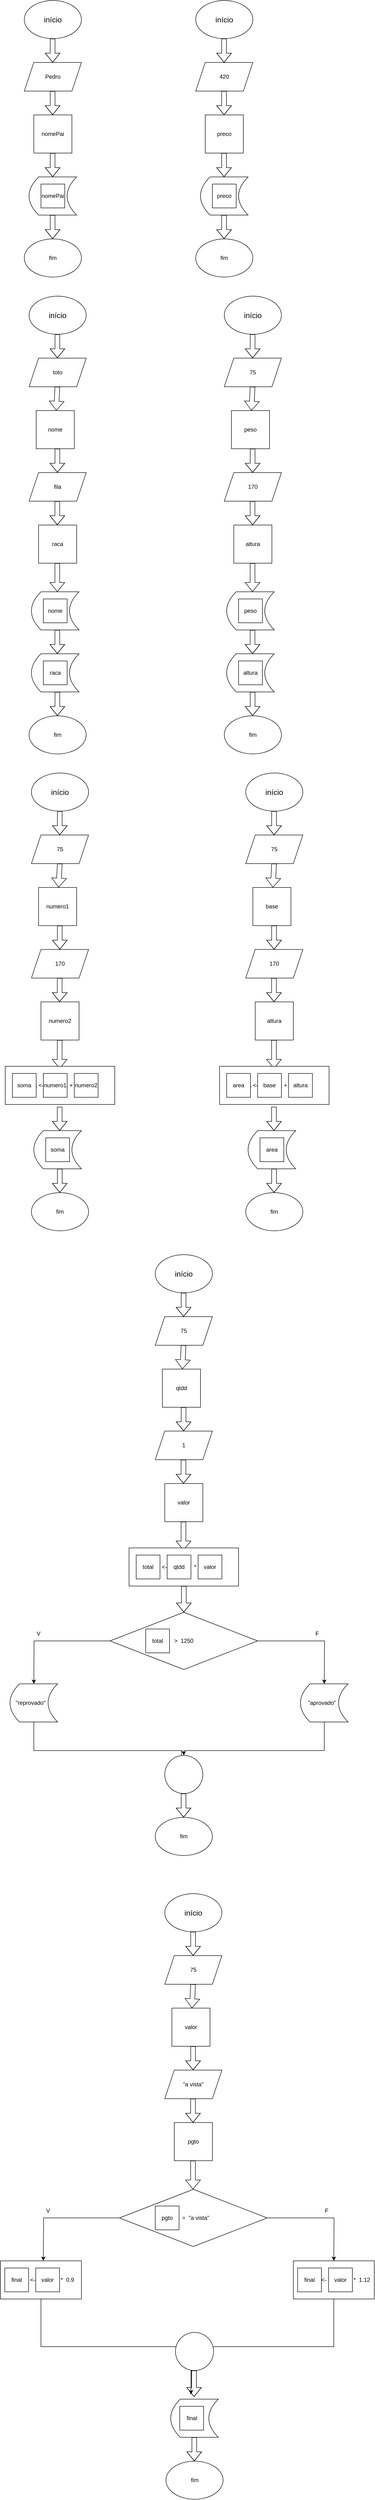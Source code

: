 <mxfile version="24.7.17">
  <diagram name="Page-1" id="OWs0vWbREfOvVOroRO99">
    <mxGraphModel dx="2868" dy="1456" grid="1" gridSize="10" guides="1" tooltips="1" connect="1" arrows="1" fold="1" page="1" pageScale="1" pageWidth="850" pageHeight="1100" math="0" shadow="0">
      <root>
        <mxCell id="0" />
        <mxCell id="1" parent="0" />
        <mxCell id="j0sWOrv8RblTwBq7Di3Q-79" style="edgeStyle=orthogonalEdgeStyle;rounded=0;orthogonalLoop=1;jettySize=auto;html=1;exitX=0.5;exitY=1;exitDx=0;exitDy=0;" edge="1" parent="1" source="j0sWOrv8RblTwBq7Di3Q-67">
          <mxGeometry relative="1" as="geometry">
            <mxPoint x="440" y="5030" as="targetPoint" />
          </mxGeometry>
        </mxCell>
        <mxCell id="HygxTOMGA-l27CwLSRFN-1" value="&lt;font size=&quot;3&quot;&gt;início&lt;/font&gt;" style="ellipse;whiteSpace=wrap;html=1;" parent="1" vertex="1">
          <mxGeometry x="90" y="10" width="120" height="80" as="geometry" />
        </mxCell>
        <mxCell id="HygxTOMGA-l27CwLSRFN-2" value="" style="shape=flexArrow;endArrow=classic;html=1;rounded=0;" parent="1" edge="1">
          <mxGeometry width="50" height="50" relative="1" as="geometry">
            <mxPoint x="149.5" y="90" as="sourcePoint" />
            <mxPoint x="149.5" y="140" as="targetPoint" />
            <Array as="points">
              <mxPoint x="149.5" y="100" />
            </Array>
          </mxGeometry>
        </mxCell>
        <mxCell id="HygxTOMGA-l27CwLSRFN-3" value="Pedro" style="shape=parallelogram;perimeter=parallelogramPerimeter;whiteSpace=wrap;html=1;fixedSize=1;" parent="1" vertex="1">
          <mxGeometry x="90" y="140" width="120" height="60" as="geometry" />
        </mxCell>
        <mxCell id="HygxTOMGA-l27CwLSRFN-4" value="" style="shape=flexArrow;endArrow=classic;html=1;rounded=0;" parent="1" edge="1">
          <mxGeometry width="50" height="50" relative="1" as="geometry">
            <mxPoint x="149.5" y="200" as="sourcePoint" />
            <mxPoint x="149.5" y="250" as="targetPoint" />
            <Array as="points">
              <mxPoint x="149.5" y="210" />
            </Array>
          </mxGeometry>
        </mxCell>
        <mxCell id="HygxTOMGA-l27CwLSRFN-5" value="nomePai" style="whiteSpace=wrap;html=1;aspect=fixed;" parent="1" vertex="1">
          <mxGeometry x="110" y="250" width="80" height="80" as="geometry" />
        </mxCell>
        <mxCell id="HygxTOMGA-l27CwLSRFN-10" value="" style="shape=flexArrow;endArrow=classic;html=1;rounded=0;" parent="1" edge="1">
          <mxGeometry width="50" height="50" relative="1" as="geometry">
            <mxPoint x="149.5" y="330" as="sourcePoint" />
            <mxPoint x="149.5" y="380" as="targetPoint" />
            <Array as="points">
              <mxPoint x="149.5" y="340" />
            </Array>
          </mxGeometry>
        </mxCell>
        <mxCell id="HygxTOMGA-l27CwLSRFN-11" value="" style="shape=dataStorage;whiteSpace=wrap;html=1;fixedSize=1;" parent="1" vertex="1">
          <mxGeometry x="100" y="380" width="100" height="80" as="geometry" />
        </mxCell>
        <mxCell id="HygxTOMGA-l27CwLSRFN-12" value="" style="shape=flexArrow;endArrow=classic;html=1;rounded=0;" parent="1" edge="1">
          <mxGeometry width="50" height="50" relative="1" as="geometry">
            <mxPoint x="149.5" y="460" as="sourcePoint" />
            <mxPoint x="149.5" y="510" as="targetPoint" />
            <Array as="points">
              <mxPoint x="149.5" y="470" />
            </Array>
          </mxGeometry>
        </mxCell>
        <mxCell id="HygxTOMGA-l27CwLSRFN-14" value="fim" style="ellipse;whiteSpace=wrap;html=1;" parent="1" vertex="1">
          <mxGeometry x="90" y="510" width="120" height="80" as="geometry" />
        </mxCell>
        <mxCell id="HygxTOMGA-l27CwLSRFN-15" value="nomePai" style="whiteSpace=wrap;html=1;aspect=fixed;" parent="1" vertex="1">
          <mxGeometry x="125" y="395" width="50" height="50" as="geometry" />
        </mxCell>
        <mxCell id="HygxTOMGA-l27CwLSRFN-16" value="&lt;font size=&quot;3&quot;&gt;início&lt;/font&gt;" style="ellipse;whiteSpace=wrap;html=1;" parent="1" vertex="1">
          <mxGeometry x="450" y="10" width="120" height="80" as="geometry" />
        </mxCell>
        <mxCell id="HygxTOMGA-l27CwLSRFN-17" value="" style="shape=flexArrow;endArrow=classic;html=1;rounded=0;" parent="1" edge="1">
          <mxGeometry width="50" height="50" relative="1" as="geometry">
            <mxPoint x="509.5" y="90" as="sourcePoint" />
            <mxPoint x="509.5" y="140" as="targetPoint" />
            <Array as="points">
              <mxPoint x="509.5" y="100" />
            </Array>
          </mxGeometry>
        </mxCell>
        <mxCell id="HygxTOMGA-l27CwLSRFN-18" value="420" style="shape=parallelogram;perimeter=parallelogramPerimeter;whiteSpace=wrap;html=1;fixedSize=1;" parent="1" vertex="1">
          <mxGeometry x="450" y="140" width="120" height="60" as="geometry" />
        </mxCell>
        <mxCell id="HygxTOMGA-l27CwLSRFN-19" value="" style="shape=flexArrow;endArrow=classic;html=1;rounded=0;" parent="1" edge="1">
          <mxGeometry width="50" height="50" relative="1" as="geometry">
            <mxPoint x="509.5" y="200" as="sourcePoint" />
            <mxPoint x="509.5" y="250" as="targetPoint" />
            <Array as="points">
              <mxPoint x="509.5" y="210" />
            </Array>
          </mxGeometry>
        </mxCell>
        <mxCell id="HygxTOMGA-l27CwLSRFN-20" value="preco" style="whiteSpace=wrap;html=1;aspect=fixed;" parent="1" vertex="1">
          <mxGeometry x="470" y="250" width="80" height="80" as="geometry" />
        </mxCell>
        <mxCell id="HygxTOMGA-l27CwLSRFN-21" value="" style="shape=flexArrow;endArrow=classic;html=1;rounded=0;" parent="1" edge="1">
          <mxGeometry width="50" height="50" relative="1" as="geometry">
            <mxPoint x="509.5" y="330" as="sourcePoint" />
            <mxPoint x="509.5" y="380" as="targetPoint" />
            <Array as="points">
              <mxPoint x="509.5" y="340" />
            </Array>
          </mxGeometry>
        </mxCell>
        <mxCell id="HygxTOMGA-l27CwLSRFN-22" value="" style="shape=dataStorage;whiteSpace=wrap;html=1;fixedSize=1;" parent="1" vertex="1">
          <mxGeometry x="460" y="380" width="100" height="80" as="geometry" />
        </mxCell>
        <mxCell id="HygxTOMGA-l27CwLSRFN-23" value="" style="shape=flexArrow;endArrow=classic;html=1;rounded=0;" parent="1" edge="1">
          <mxGeometry width="50" height="50" relative="1" as="geometry">
            <mxPoint x="509.5" y="460" as="sourcePoint" />
            <mxPoint x="509.5" y="510" as="targetPoint" />
            <Array as="points">
              <mxPoint x="509.5" y="470" />
            </Array>
          </mxGeometry>
        </mxCell>
        <mxCell id="HygxTOMGA-l27CwLSRFN-24" value="fim" style="ellipse;whiteSpace=wrap;html=1;" parent="1" vertex="1">
          <mxGeometry x="450" y="510" width="120" height="80" as="geometry" />
        </mxCell>
        <mxCell id="HygxTOMGA-l27CwLSRFN-25" value="preco" style="whiteSpace=wrap;html=1;aspect=fixed;" parent="1" vertex="1">
          <mxGeometry x="485" y="395" width="50" height="50" as="geometry" />
        </mxCell>
        <mxCell id="HygxTOMGA-l27CwLSRFN-26" value="&lt;font size=&quot;3&quot;&gt;início&lt;/font&gt;" style="ellipse;whiteSpace=wrap;html=1;" parent="1" vertex="1">
          <mxGeometry x="100" y="630" width="120" height="80" as="geometry" />
        </mxCell>
        <mxCell id="HygxTOMGA-l27CwLSRFN-27" value="" style="shape=flexArrow;endArrow=classic;html=1;rounded=0;" parent="1" edge="1">
          <mxGeometry width="50" height="50" relative="1" as="geometry">
            <mxPoint x="159.5" y="710" as="sourcePoint" />
            <mxPoint x="159.5" y="760" as="targetPoint" />
            <Array as="points">
              <mxPoint x="159.5" y="720" />
            </Array>
          </mxGeometry>
        </mxCell>
        <mxCell id="HygxTOMGA-l27CwLSRFN-28" value="toto" style="shape=parallelogram;perimeter=parallelogramPerimeter;whiteSpace=wrap;html=1;fixedSize=1;" parent="1" vertex="1">
          <mxGeometry x="100" y="760" width="120" height="60" as="geometry" />
        </mxCell>
        <mxCell id="HygxTOMGA-l27CwLSRFN-30" value="raca" style="whiteSpace=wrap;html=1;aspect=fixed;" parent="1" vertex="1">
          <mxGeometry x="120" y="1110" width="80" height="80" as="geometry" />
        </mxCell>
        <mxCell id="HygxTOMGA-l27CwLSRFN-31" value="" style="shape=flexArrow;endArrow=classic;html=1;rounded=0;" parent="1" edge="1">
          <mxGeometry width="50" height="50" relative="1" as="geometry">
            <mxPoint x="159.5" y="950" as="sourcePoint" />
            <mxPoint x="159.5" y="1000" as="targetPoint" />
            <Array as="points">
              <mxPoint x="159.5" y="960" />
            </Array>
          </mxGeometry>
        </mxCell>
        <mxCell id="HygxTOMGA-l27CwLSRFN-32" value="" style="shape=dataStorage;whiteSpace=wrap;html=1;fixedSize=1;" parent="1" vertex="1">
          <mxGeometry x="105" y="1380" width="100" height="80" as="geometry" />
        </mxCell>
        <mxCell id="HygxTOMGA-l27CwLSRFN-33" value="" style="shape=flexArrow;endArrow=classic;html=1;rounded=0;" parent="1" edge="1">
          <mxGeometry width="50" height="50" relative="1" as="geometry">
            <mxPoint x="159.5" y="1460" as="sourcePoint" />
            <mxPoint x="159.5" y="1510" as="targetPoint" />
            <Array as="points">
              <mxPoint x="159.5" y="1470" />
            </Array>
          </mxGeometry>
        </mxCell>
        <mxCell id="HygxTOMGA-l27CwLSRFN-34" value="fim" style="ellipse;whiteSpace=wrap;html=1;" parent="1" vertex="1">
          <mxGeometry x="100" y="1510" width="120" height="80" as="geometry" />
        </mxCell>
        <mxCell id="HygxTOMGA-l27CwLSRFN-35" value="raca" style="whiteSpace=wrap;html=1;aspect=fixed;" parent="1" vertex="1">
          <mxGeometry x="130" y="1395" width="50" height="50" as="geometry" />
        </mxCell>
        <mxCell id="HygxTOMGA-l27CwLSRFN-36" value="fila" style="shape=parallelogram;perimeter=parallelogramPerimeter;whiteSpace=wrap;html=1;fixedSize=1;" parent="1" vertex="1">
          <mxGeometry x="100" y="1000" width="120" height="60" as="geometry" />
        </mxCell>
        <mxCell id="HygxTOMGA-l27CwLSRFN-37" value="" style="shape=flexArrow;endArrow=classic;html=1;rounded=0;" parent="1" edge="1">
          <mxGeometry width="50" height="50" relative="1" as="geometry">
            <mxPoint x="159.33" y="1060" as="sourcePoint" />
            <mxPoint x="159.33" y="1110" as="targetPoint" />
            <Array as="points">
              <mxPoint x="159.33" y="1070" />
            </Array>
          </mxGeometry>
        </mxCell>
        <mxCell id="HygxTOMGA-l27CwLSRFN-39" value="" style="shape=flexArrow;endArrow=classic;html=1;rounded=0;" parent="1" edge="1">
          <mxGeometry width="50" height="50" relative="1" as="geometry">
            <mxPoint x="159.33" y="1330" as="sourcePoint" />
            <mxPoint x="159.33" y="1380" as="targetPoint" />
            <Array as="points">
              <mxPoint x="159.33" y="1340" />
            </Array>
          </mxGeometry>
        </mxCell>
        <mxCell id="HygxTOMGA-l27CwLSRFN-40" value="" style="shape=dataStorage;whiteSpace=wrap;html=1;fixedSize=1;" parent="1" vertex="1">
          <mxGeometry x="105" y="1250" width="100" height="80" as="geometry" />
        </mxCell>
        <mxCell id="HygxTOMGA-l27CwLSRFN-41" value="nome" style="whiteSpace=wrap;html=1;aspect=fixed;" parent="1" vertex="1">
          <mxGeometry x="130" y="1265" width="50" height="50" as="geometry" />
        </mxCell>
        <mxCell id="HygxTOMGA-l27CwLSRFN-42" value="" style="shape=flexArrow;endArrow=classic;html=1;rounded=0;" parent="1" target="HygxTOMGA-l27CwLSRFN-38" edge="1">
          <mxGeometry width="50" height="50" relative="1" as="geometry">
            <mxPoint x="159.5" y="820" as="sourcePoint" />
            <mxPoint x="159.5" y="870" as="targetPoint" />
            <Array as="points" />
          </mxGeometry>
        </mxCell>
        <mxCell id="HygxTOMGA-l27CwLSRFN-38" value="nome" style="whiteSpace=wrap;html=1;aspect=fixed;" parent="1" vertex="1">
          <mxGeometry x="115" y="870" width="80" height="80" as="geometry" />
        </mxCell>
        <mxCell id="HygxTOMGA-l27CwLSRFN-44" value="" style="shape=flexArrow;endArrow=classic;html=1;rounded=0;" parent="1" edge="1">
          <mxGeometry width="50" height="50" relative="1" as="geometry">
            <mxPoint x="159.33" y="1190" as="sourcePoint" />
            <mxPoint x="159.33" y="1250" as="targetPoint" />
          </mxGeometry>
        </mxCell>
        <mxCell id="HygxTOMGA-l27CwLSRFN-45" value="&lt;font size=&quot;3&quot;&gt;início&lt;/font&gt;" style="ellipse;whiteSpace=wrap;html=1;" parent="1" vertex="1">
          <mxGeometry x="510" y="630" width="120" height="80" as="geometry" />
        </mxCell>
        <mxCell id="HygxTOMGA-l27CwLSRFN-46" value="" style="shape=flexArrow;endArrow=classic;html=1;rounded=0;" parent="1" edge="1">
          <mxGeometry width="50" height="50" relative="1" as="geometry">
            <mxPoint x="569.5" y="710" as="sourcePoint" />
            <mxPoint x="569.5" y="760" as="targetPoint" />
            <Array as="points">
              <mxPoint x="569.5" y="720" />
            </Array>
          </mxGeometry>
        </mxCell>
        <mxCell id="HygxTOMGA-l27CwLSRFN-47" value="75" style="shape=parallelogram;perimeter=parallelogramPerimeter;whiteSpace=wrap;html=1;fixedSize=1;" parent="1" vertex="1">
          <mxGeometry x="510" y="760" width="120" height="60" as="geometry" />
        </mxCell>
        <mxCell id="HygxTOMGA-l27CwLSRFN-48" value="altura" style="whiteSpace=wrap;html=1;aspect=fixed;" parent="1" vertex="1">
          <mxGeometry x="530" y="1110" width="80" height="80" as="geometry" />
        </mxCell>
        <mxCell id="HygxTOMGA-l27CwLSRFN-49" value="" style="shape=flexArrow;endArrow=classic;html=1;rounded=0;" parent="1" edge="1">
          <mxGeometry width="50" height="50" relative="1" as="geometry">
            <mxPoint x="569.5" y="950" as="sourcePoint" />
            <mxPoint x="569.5" y="1000" as="targetPoint" />
            <Array as="points">
              <mxPoint x="569.5" y="960" />
            </Array>
          </mxGeometry>
        </mxCell>
        <mxCell id="HygxTOMGA-l27CwLSRFN-50" value="" style="shape=dataStorage;whiteSpace=wrap;html=1;fixedSize=1;" parent="1" vertex="1">
          <mxGeometry x="515" y="1380" width="100" height="80" as="geometry" />
        </mxCell>
        <mxCell id="HygxTOMGA-l27CwLSRFN-51" value="" style="shape=flexArrow;endArrow=classic;html=1;rounded=0;" parent="1" edge="1">
          <mxGeometry width="50" height="50" relative="1" as="geometry">
            <mxPoint x="569.5" y="1460" as="sourcePoint" />
            <mxPoint x="569.5" y="1510" as="targetPoint" />
            <Array as="points">
              <mxPoint x="569.5" y="1470" />
            </Array>
          </mxGeometry>
        </mxCell>
        <mxCell id="HygxTOMGA-l27CwLSRFN-52" value="fim" style="ellipse;whiteSpace=wrap;html=1;" parent="1" vertex="1">
          <mxGeometry x="510" y="1510" width="120" height="80" as="geometry" />
        </mxCell>
        <mxCell id="HygxTOMGA-l27CwLSRFN-53" value="altura" style="whiteSpace=wrap;html=1;aspect=fixed;" parent="1" vertex="1">
          <mxGeometry x="540" y="1395" width="50" height="50" as="geometry" />
        </mxCell>
        <mxCell id="HygxTOMGA-l27CwLSRFN-54" value="170" style="shape=parallelogram;perimeter=parallelogramPerimeter;whiteSpace=wrap;html=1;fixedSize=1;" parent="1" vertex="1">
          <mxGeometry x="510" y="1000" width="120" height="60" as="geometry" />
        </mxCell>
        <mxCell id="HygxTOMGA-l27CwLSRFN-55" value="" style="shape=flexArrow;endArrow=classic;html=1;rounded=0;" parent="1" edge="1">
          <mxGeometry width="50" height="50" relative="1" as="geometry">
            <mxPoint x="569.33" y="1060" as="sourcePoint" />
            <mxPoint x="569.33" y="1110" as="targetPoint" />
            <Array as="points">
              <mxPoint x="569.33" y="1070" />
            </Array>
          </mxGeometry>
        </mxCell>
        <mxCell id="HygxTOMGA-l27CwLSRFN-56" value="" style="shape=flexArrow;endArrow=classic;html=1;rounded=0;" parent="1" edge="1">
          <mxGeometry width="50" height="50" relative="1" as="geometry">
            <mxPoint x="569.33" y="1330" as="sourcePoint" />
            <mxPoint x="569.33" y="1380" as="targetPoint" />
            <Array as="points">
              <mxPoint x="569.33" y="1340" />
            </Array>
          </mxGeometry>
        </mxCell>
        <mxCell id="HygxTOMGA-l27CwLSRFN-57" value="" style="shape=dataStorage;whiteSpace=wrap;html=1;fixedSize=1;" parent="1" vertex="1">
          <mxGeometry x="515" y="1250" width="100" height="80" as="geometry" />
        </mxCell>
        <mxCell id="HygxTOMGA-l27CwLSRFN-58" value="peso" style="whiteSpace=wrap;html=1;aspect=fixed;" parent="1" vertex="1">
          <mxGeometry x="540" y="1265" width="50" height="50" as="geometry" />
        </mxCell>
        <mxCell id="HygxTOMGA-l27CwLSRFN-59" value="" style="shape=flexArrow;endArrow=classic;html=1;rounded=0;" parent="1" target="HygxTOMGA-l27CwLSRFN-60" edge="1">
          <mxGeometry width="50" height="50" relative="1" as="geometry">
            <mxPoint x="569.5" y="820" as="sourcePoint" />
            <mxPoint x="569.5" y="870" as="targetPoint" />
            <Array as="points" />
          </mxGeometry>
        </mxCell>
        <mxCell id="HygxTOMGA-l27CwLSRFN-60" value="peso" style="whiteSpace=wrap;html=1;aspect=fixed;" parent="1" vertex="1">
          <mxGeometry x="525" y="870" width="80" height="80" as="geometry" />
        </mxCell>
        <mxCell id="HygxTOMGA-l27CwLSRFN-61" value="" style="shape=flexArrow;endArrow=classic;html=1;rounded=0;" parent="1" edge="1">
          <mxGeometry width="50" height="50" relative="1" as="geometry">
            <mxPoint x="569.33" y="1190" as="sourcePoint" />
            <mxPoint x="569.33" y="1250" as="targetPoint" />
          </mxGeometry>
        </mxCell>
        <mxCell id="HygxTOMGA-l27CwLSRFN-62" value="&lt;font size=&quot;3&quot;&gt;início&lt;/font&gt;" style="ellipse;whiteSpace=wrap;html=1;" parent="1" vertex="1">
          <mxGeometry x="105" y="1630" width="120" height="80" as="geometry" />
        </mxCell>
        <mxCell id="HygxTOMGA-l27CwLSRFN-63" value="" style="shape=flexArrow;endArrow=classic;html=1;rounded=0;" parent="1" edge="1">
          <mxGeometry width="50" height="50" relative="1" as="geometry">
            <mxPoint x="164.5" y="1710" as="sourcePoint" />
            <mxPoint x="164.5" y="1760" as="targetPoint" />
            <Array as="points">
              <mxPoint x="164.5" y="1720" />
            </Array>
          </mxGeometry>
        </mxCell>
        <mxCell id="HygxTOMGA-l27CwLSRFN-64" value="75" style="shape=parallelogram;perimeter=parallelogramPerimeter;whiteSpace=wrap;html=1;fixedSize=1;" parent="1" vertex="1">
          <mxGeometry x="105" y="1760" width="120" height="60" as="geometry" />
        </mxCell>
        <mxCell id="HygxTOMGA-l27CwLSRFN-65" value="numero2" style="whiteSpace=wrap;html=1;aspect=fixed;" parent="1" vertex="1">
          <mxGeometry x="125" y="2110" width="80" height="80" as="geometry" />
        </mxCell>
        <mxCell id="HygxTOMGA-l27CwLSRFN-66" value="" style="shape=flexArrow;endArrow=classic;html=1;rounded=0;" parent="1" edge="1">
          <mxGeometry width="50" height="50" relative="1" as="geometry">
            <mxPoint x="164.5" y="1950" as="sourcePoint" />
            <mxPoint x="164.5" y="2000" as="targetPoint" />
            <Array as="points">
              <mxPoint x="164.5" y="1960" />
            </Array>
          </mxGeometry>
        </mxCell>
        <mxCell id="HygxTOMGA-l27CwLSRFN-67" value="" style="shape=dataStorage;whiteSpace=wrap;html=1;fixedSize=1;" parent="1" vertex="1">
          <mxGeometry x="110" y="2380" width="100" height="80" as="geometry" />
        </mxCell>
        <mxCell id="HygxTOMGA-l27CwLSRFN-68" value="" style="shape=flexArrow;endArrow=classic;html=1;rounded=0;" parent="1" edge="1">
          <mxGeometry width="50" height="50" relative="1" as="geometry">
            <mxPoint x="164.5" y="2460" as="sourcePoint" />
            <mxPoint x="164.5" y="2510" as="targetPoint" />
            <Array as="points">
              <mxPoint x="164.5" y="2470" />
            </Array>
          </mxGeometry>
        </mxCell>
        <mxCell id="HygxTOMGA-l27CwLSRFN-69" value="fim" style="ellipse;whiteSpace=wrap;html=1;" parent="1" vertex="1">
          <mxGeometry x="105" y="2510" width="120" height="80" as="geometry" />
        </mxCell>
        <mxCell id="HygxTOMGA-l27CwLSRFN-70" value="soma" style="whiteSpace=wrap;html=1;aspect=fixed;" parent="1" vertex="1">
          <mxGeometry x="135" y="2395" width="50" height="50" as="geometry" />
        </mxCell>
        <mxCell id="HygxTOMGA-l27CwLSRFN-71" value="170" style="shape=parallelogram;perimeter=parallelogramPerimeter;whiteSpace=wrap;html=1;fixedSize=1;" parent="1" vertex="1">
          <mxGeometry x="105" y="2000" width="120" height="60" as="geometry" />
        </mxCell>
        <mxCell id="HygxTOMGA-l27CwLSRFN-72" value="" style="shape=flexArrow;endArrow=classic;html=1;rounded=0;" parent="1" edge="1">
          <mxGeometry width="50" height="50" relative="1" as="geometry">
            <mxPoint x="164.33" y="2060" as="sourcePoint" />
            <mxPoint x="164.33" y="2110" as="targetPoint" />
            <Array as="points">
              <mxPoint x="164.33" y="2070" />
            </Array>
          </mxGeometry>
        </mxCell>
        <mxCell id="HygxTOMGA-l27CwLSRFN-73" value="" style="shape=flexArrow;endArrow=classic;html=1;rounded=0;" parent="1" edge="1">
          <mxGeometry width="50" height="50" relative="1" as="geometry">
            <mxPoint x="164.33" y="2330" as="sourcePoint" />
            <mxPoint x="164.33" y="2380" as="targetPoint" />
            <Array as="points">
              <mxPoint x="164.33" y="2340" />
            </Array>
          </mxGeometry>
        </mxCell>
        <mxCell id="HygxTOMGA-l27CwLSRFN-76" value="" style="shape=flexArrow;endArrow=classic;html=1;rounded=0;" parent="1" target="HygxTOMGA-l27CwLSRFN-77" edge="1">
          <mxGeometry width="50" height="50" relative="1" as="geometry">
            <mxPoint x="164.5" y="1820" as="sourcePoint" />
            <mxPoint x="164.5" y="1870" as="targetPoint" />
            <Array as="points" />
          </mxGeometry>
        </mxCell>
        <mxCell id="HygxTOMGA-l27CwLSRFN-77" value="numero1" style="whiteSpace=wrap;html=1;aspect=fixed;" parent="1" vertex="1">
          <mxGeometry x="120" y="1870" width="80" height="80" as="geometry" />
        </mxCell>
        <mxCell id="HygxTOMGA-l27CwLSRFN-78" value="" style="shape=flexArrow;endArrow=classic;html=1;rounded=0;" parent="1" edge="1">
          <mxGeometry width="50" height="50" relative="1" as="geometry">
            <mxPoint x="164.33" y="2190" as="sourcePoint" />
            <mxPoint x="164.33" y="2250" as="targetPoint" />
          </mxGeometry>
        </mxCell>
        <mxCell id="HygxTOMGA-l27CwLSRFN-79" value="soma &amp;lt;- numero1 + numero2" style="rounded=0;whiteSpace=wrap;html=1;" parent="1" vertex="1">
          <mxGeometry x="50" y="2245" width="230" height="80" as="geometry" />
        </mxCell>
        <mxCell id="HygxTOMGA-l27CwLSRFN-80" value="soma" style="whiteSpace=wrap;html=1;aspect=fixed;" parent="1" vertex="1">
          <mxGeometry x="65" y="2260" width="50" height="50" as="geometry" />
        </mxCell>
        <mxCell id="HygxTOMGA-l27CwLSRFN-81" value="numero1" style="whiteSpace=wrap;html=1;aspect=fixed;" parent="1" vertex="1">
          <mxGeometry x="130" y="2260" width="50" height="50" as="geometry" />
        </mxCell>
        <mxCell id="HygxTOMGA-l27CwLSRFN-82" value="numero2" style="whiteSpace=wrap;html=1;aspect=fixed;" parent="1" vertex="1">
          <mxGeometry x="195" y="2260" width="50" height="50" as="geometry" />
        </mxCell>
        <mxCell id="HygxTOMGA-l27CwLSRFN-83" value="&lt;font size=&quot;3&quot;&gt;início&lt;/font&gt;" style="ellipse;whiteSpace=wrap;html=1;" parent="1" vertex="1">
          <mxGeometry x="555" y="1630" width="120" height="80" as="geometry" />
        </mxCell>
        <mxCell id="HygxTOMGA-l27CwLSRFN-84" value="" style="shape=flexArrow;endArrow=classic;html=1;rounded=0;" parent="1" edge="1">
          <mxGeometry width="50" height="50" relative="1" as="geometry">
            <mxPoint x="614.5" y="1710" as="sourcePoint" />
            <mxPoint x="614.5" y="1760" as="targetPoint" />
            <Array as="points">
              <mxPoint x="614.5" y="1720" />
            </Array>
          </mxGeometry>
        </mxCell>
        <mxCell id="HygxTOMGA-l27CwLSRFN-85" value="75" style="shape=parallelogram;perimeter=parallelogramPerimeter;whiteSpace=wrap;html=1;fixedSize=1;" parent="1" vertex="1">
          <mxGeometry x="555" y="1760" width="120" height="60" as="geometry" />
        </mxCell>
        <mxCell id="HygxTOMGA-l27CwLSRFN-86" value="altura" style="whiteSpace=wrap;html=1;aspect=fixed;" parent="1" vertex="1">
          <mxGeometry x="575" y="2110" width="80" height="80" as="geometry" />
        </mxCell>
        <mxCell id="HygxTOMGA-l27CwLSRFN-87" value="" style="shape=flexArrow;endArrow=classic;html=1;rounded=0;" parent="1" edge="1">
          <mxGeometry width="50" height="50" relative="1" as="geometry">
            <mxPoint x="614.5" y="1950" as="sourcePoint" />
            <mxPoint x="614.5" y="2000" as="targetPoint" />
            <Array as="points">
              <mxPoint x="614.5" y="1960" />
            </Array>
          </mxGeometry>
        </mxCell>
        <mxCell id="HygxTOMGA-l27CwLSRFN-88" value="" style="shape=dataStorage;whiteSpace=wrap;html=1;fixedSize=1;" parent="1" vertex="1">
          <mxGeometry x="560" y="2380" width="100" height="80" as="geometry" />
        </mxCell>
        <mxCell id="HygxTOMGA-l27CwLSRFN-89" value="" style="shape=flexArrow;endArrow=classic;html=1;rounded=0;" parent="1" edge="1">
          <mxGeometry width="50" height="50" relative="1" as="geometry">
            <mxPoint x="614.5" y="2460" as="sourcePoint" />
            <mxPoint x="614.5" y="2510" as="targetPoint" />
            <Array as="points">
              <mxPoint x="614.5" y="2470" />
            </Array>
          </mxGeometry>
        </mxCell>
        <mxCell id="HygxTOMGA-l27CwLSRFN-90" value="fim" style="ellipse;whiteSpace=wrap;html=1;" parent="1" vertex="1">
          <mxGeometry x="555" y="2510" width="120" height="80" as="geometry" />
        </mxCell>
        <mxCell id="HygxTOMGA-l27CwLSRFN-91" value="area" style="whiteSpace=wrap;html=1;aspect=fixed;" parent="1" vertex="1">
          <mxGeometry x="585" y="2395" width="50" height="50" as="geometry" />
        </mxCell>
        <mxCell id="HygxTOMGA-l27CwLSRFN-92" value="170" style="shape=parallelogram;perimeter=parallelogramPerimeter;whiteSpace=wrap;html=1;fixedSize=1;" parent="1" vertex="1">
          <mxGeometry x="555" y="2000" width="120" height="60" as="geometry" />
        </mxCell>
        <mxCell id="HygxTOMGA-l27CwLSRFN-93" value="" style="shape=flexArrow;endArrow=classic;html=1;rounded=0;" parent="1" edge="1">
          <mxGeometry width="50" height="50" relative="1" as="geometry">
            <mxPoint x="614.33" y="2060" as="sourcePoint" />
            <mxPoint x="614.33" y="2110" as="targetPoint" />
            <Array as="points">
              <mxPoint x="614.33" y="2070" />
            </Array>
          </mxGeometry>
        </mxCell>
        <mxCell id="HygxTOMGA-l27CwLSRFN-94" value="" style="shape=flexArrow;endArrow=classic;html=1;rounded=0;" parent="1" edge="1">
          <mxGeometry width="50" height="50" relative="1" as="geometry">
            <mxPoint x="614.33" y="2330" as="sourcePoint" />
            <mxPoint x="614.33" y="2380" as="targetPoint" />
            <Array as="points">
              <mxPoint x="614.33" y="2340" />
            </Array>
          </mxGeometry>
        </mxCell>
        <mxCell id="HygxTOMGA-l27CwLSRFN-95" value="" style="shape=flexArrow;endArrow=classic;html=1;rounded=0;" parent="1" target="HygxTOMGA-l27CwLSRFN-96" edge="1">
          <mxGeometry width="50" height="50" relative="1" as="geometry">
            <mxPoint x="614.5" y="1820" as="sourcePoint" />
            <mxPoint x="614.5" y="1870" as="targetPoint" />
            <Array as="points" />
          </mxGeometry>
        </mxCell>
        <mxCell id="HygxTOMGA-l27CwLSRFN-96" value="base" style="whiteSpace=wrap;html=1;aspect=fixed;" parent="1" vertex="1">
          <mxGeometry x="570" y="1870" width="80" height="80" as="geometry" />
        </mxCell>
        <mxCell id="HygxTOMGA-l27CwLSRFN-97" value="" style="shape=flexArrow;endArrow=classic;html=1;rounded=0;" parent="1" edge="1">
          <mxGeometry width="50" height="50" relative="1" as="geometry">
            <mxPoint x="614.33" y="2190" as="sourcePoint" />
            <mxPoint x="614.33" y="2250" as="targetPoint" />
          </mxGeometry>
        </mxCell>
        <mxCell id="HygxTOMGA-l27CwLSRFN-98" value="soma &amp;lt;- numero1 + numero2" style="rounded=0;whiteSpace=wrap;html=1;" parent="1" vertex="1">
          <mxGeometry x="500" y="2245" width="230" height="80" as="geometry" />
        </mxCell>
        <mxCell id="HygxTOMGA-l27CwLSRFN-99" value="area" style="whiteSpace=wrap;html=1;aspect=fixed;" parent="1" vertex="1">
          <mxGeometry x="515" y="2260" width="50" height="50" as="geometry" />
        </mxCell>
        <mxCell id="HygxTOMGA-l27CwLSRFN-100" value="base" style="whiteSpace=wrap;html=1;aspect=fixed;" parent="1" vertex="1">
          <mxGeometry x="580" y="2260" width="50" height="50" as="geometry" />
        </mxCell>
        <mxCell id="HygxTOMGA-l27CwLSRFN-101" value="altura" style="whiteSpace=wrap;html=1;aspect=fixed;" parent="1" vertex="1">
          <mxGeometry x="645" y="2260" width="50" height="50" as="geometry" />
        </mxCell>
        <mxCell id="j0sWOrv8RblTwBq7Di3Q-1" value="&lt;font size=&quot;3&quot;&gt;início&lt;/font&gt;" style="ellipse;whiteSpace=wrap;html=1;" vertex="1" parent="1">
          <mxGeometry x="365" y="2640" width="120" height="80" as="geometry" />
        </mxCell>
        <mxCell id="j0sWOrv8RblTwBq7Di3Q-2" value="" style="shape=flexArrow;endArrow=classic;html=1;rounded=0;" edge="1" parent="1">
          <mxGeometry width="50" height="50" relative="1" as="geometry">
            <mxPoint x="424.5" y="2720" as="sourcePoint" />
            <mxPoint x="424.5" y="2770" as="targetPoint" />
            <Array as="points">
              <mxPoint x="424.5" y="2730" />
            </Array>
          </mxGeometry>
        </mxCell>
        <mxCell id="j0sWOrv8RblTwBq7Di3Q-3" value="75" style="shape=parallelogram;perimeter=parallelogramPerimeter;whiteSpace=wrap;html=1;fixedSize=1;" vertex="1" parent="1">
          <mxGeometry x="365" y="2770" width="120" height="60" as="geometry" />
        </mxCell>
        <mxCell id="j0sWOrv8RblTwBq7Di3Q-4" value="valor" style="whiteSpace=wrap;html=1;aspect=fixed;" vertex="1" parent="1">
          <mxGeometry x="385" y="3120" width="80" height="80" as="geometry" />
        </mxCell>
        <mxCell id="j0sWOrv8RblTwBq7Di3Q-5" value="" style="shape=flexArrow;endArrow=classic;html=1;rounded=0;" edge="1" parent="1">
          <mxGeometry width="50" height="50" relative="1" as="geometry">
            <mxPoint x="424.5" y="2960" as="sourcePoint" />
            <mxPoint x="424.5" y="3010" as="targetPoint" />
            <Array as="points">
              <mxPoint x="424.5" y="2970" />
            </Array>
          </mxGeometry>
        </mxCell>
        <mxCell id="j0sWOrv8RblTwBq7Di3Q-31" style="edgeStyle=orthogonalEdgeStyle;rounded=0;orthogonalLoop=1;jettySize=auto;html=1;exitX=0.5;exitY=1;exitDx=0;exitDy=0;" edge="1" parent="1" source="j0sWOrv8RblTwBq7Di3Q-6">
          <mxGeometry relative="1" as="geometry">
            <mxPoint x="420" y="3740" as="targetPoint" />
          </mxGeometry>
        </mxCell>
        <mxCell id="j0sWOrv8RblTwBq7Di3Q-6" value="&quot;reprovado&quot;&amp;nbsp; &amp;nbsp;&amp;nbsp;&lt;span style=&quot;color: rgba(0, 0, 0, 0); font-family: monospace; font-size: 0px; text-align: start; text-wrap: nowrap;&quot;&gt;%3CmxGraphModel%3E%3Croot%3E%3CmxCell%20id%3D%220%22%2F%3E%3CmxCell%20id%3D%221%22%20parent%3D%220%22%2F%3E%3CmxCell%20id%3D%222%22%20value%3D%22%22%20style%3D%22shape%3DflexArrow%3BendArrow%3Dclassic%3Bhtml%3D1%3Brounded%3D0%3B%22%20edge%3D%221%22%20parent%3D%221%22%3E%3CmxGeometry%20width%3D%2250%22%20height%3D%2250%22%20relative%3D%221%22%20as%3D%22geometry%22%3E%3CmxPoint%20x%3D%22424.33%22%20y%3D%223740%22%20as%3D%22sourcePoint%22%2F%3E%3CmxPoint%20x%3D%22424.33%22%20y%3D%223790%22%20as%3D%22targetPoint%22%2F%3E%3CArray%20as%3D%22points%22%3E%3CmxPoint%20x%3D%22424.33%22%20y%3D%223750%22%2F%3E%3C%2FArray%3E%3C%2FmxGeometry%3E%3C%2FmxCell%3E%3C%2Froot%3E%3C%2FmxGraphModel%3E&lt;/span&gt;" style="shape=dataStorage;whiteSpace=wrap;html=1;fixedSize=1;" vertex="1" parent="1">
          <mxGeometry x="60" y="3540" width="100" height="80" as="geometry" />
        </mxCell>
        <mxCell id="j0sWOrv8RblTwBq7Di3Q-7" value="" style="shape=flexArrow;endArrow=classic;html=1;rounded=0;" edge="1" parent="1">
          <mxGeometry width="50" height="50" relative="1" as="geometry">
            <mxPoint x="424.5" y="3770" as="sourcePoint" />
            <mxPoint x="424.5" y="3820" as="targetPoint" />
            <Array as="points">
              <mxPoint x="424.5" y="3780" />
            </Array>
          </mxGeometry>
        </mxCell>
        <mxCell id="j0sWOrv8RblTwBq7Di3Q-8" value="fim" style="ellipse;whiteSpace=wrap;html=1;" vertex="1" parent="1">
          <mxGeometry x="365" y="3820" width="120" height="80" as="geometry" />
        </mxCell>
        <mxCell id="j0sWOrv8RblTwBq7Di3Q-10" value="1" style="shape=parallelogram;perimeter=parallelogramPerimeter;whiteSpace=wrap;html=1;fixedSize=1;" vertex="1" parent="1">
          <mxGeometry x="365" y="3010" width="120" height="60" as="geometry" />
        </mxCell>
        <mxCell id="j0sWOrv8RblTwBq7Di3Q-11" value="" style="shape=flexArrow;endArrow=classic;html=1;rounded=0;" edge="1" parent="1">
          <mxGeometry width="50" height="50" relative="1" as="geometry">
            <mxPoint x="424.33" y="3070" as="sourcePoint" />
            <mxPoint x="424.33" y="3120" as="targetPoint" />
            <Array as="points">
              <mxPoint x="424.33" y="3080" />
            </Array>
          </mxGeometry>
        </mxCell>
        <mxCell id="j0sWOrv8RblTwBq7Di3Q-13" value="" style="shape=flexArrow;endArrow=classic;html=1;rounded=0;" edge="1" parent="1" target="j0sWOrv8RblTwBq7Di3Q-14">
          <mxGeometry width="50" height="50" relative="1" as="geometry">
            <mxPoint x="424.5" y="2830" as="sourcePoint" />
            <mxPoint x="424.5" y="2880" as="targetPoint" />
            <Array as="points" />
          </mxGeometry>
        </mxCell>
        <mxCell id="j0sWOrv8RblTwBq7Di3Q-14" value="qtdd" style="whiteSpace=wrap;html=1;aspect=fixed;" vertex="1" parent="1">
          <mxGeometry x="380" y="2880" width="80" height="80" as="geometry" />
        </mxCell>
        <mxCell id="j0sWOrv8RblTwBq7Di3Q-15" value="" style="shape=flexArrow;endArrow=classic;html=1;rounded=0;" edge="1" parent="1">
          <mxGeometry width="50" height="50" relative="1" as="geometry">
            <mxPoint x="424.33" y="3200" as="sourcePoint" />
            <mxPoint x="424.33" y="3260" as="targetPoint" />
          </mxGeometry>
        </mxCell>
        <mxCell id="j0sWOrv8RblTwBq7Di3Q-16" value="&amp;lt;-&amp;nbsp; &amp;nbsp; &amp;nbsp; &amp;nbsp; &amp;nbsp; &amp;nbsp; &amp;nbsp; &amp;nbsp; &amp;nbsp;*&amp;nbsp; &amp;nbsp; &amp;nbsp;&amp;nbsp;" style="rounded=0;whiteSpace=wrap;html=1;" vertex="1" parent="1">
          <mxGeometry x="310" y="3255" width="230" height="80" as="geometry" />
        </mxCell>
        <mxCell id="j0sWOrv8RblTwBq7Di3Q-17" value="total" style="whiteSpace=wrap;html=1;aspect=fixed;" vertex="1" parent="1">
          <mxGeometry x="325" y="3270" width="50" height="50" as="geometry" />
        </mxCell>
        <mxCell id="j0sWOrv8RblTwBq7Di3Q-18" value="qtdd" style="whiteSpace=wrap;html=1;aspect=fixed;" vertex="1" parent="1">
          <mxGeometry x="390" y="3270" width="50" height="50" as="geometry" />
        </mxCell>
        <mxCell id="j0sWOrv8RblTwBq7Di3Q-19" value="valor" style="whiteSpace=wrap;html=1;aspect=fixed;" vertex="1" parent="1">
          <mxGeometry x="455" y="3270" width="50" height="50" as="geometry" />
        </mxCell>
        <mxCell id="j0sWOrv8RblTwBq7Di3Q-20" value="" style="shape=flexArrow;endArrow=classic;html=1;rounded=0;" edge="1" parent="1" target="j0sWOrv8RblTwBq7Di3Q-21">
          <mxGeometry width="50" height="50" relative="1" as="geometry">
            <mxPoint x="425.0" y="3335" as="sourcePoint" />
            <mxPoint x="425.0" y="3385" as="targetPoint" />
            <Array as="points">
              <mxPoint x="425.0" y="3345" />
            </Array>
          </mxGeometry>
        </mxCell>
        <mxCell id="j0sWOrv8RblTwBq7Di3Q-25" style="edgeStyle=orthogonalEdgeStyle;rounded=0;orthogonalLoop=1;jettySize=auto;html=1;exitX=0;exitY=0.5;exitDx=0;exitDy=0;" edge="1" parent="1" source="j0sWOrv8RblTwBq7Di3Q-21">
          <mxGeometry relative="1" as="geometry">
            <mxPoint x="110" y="3540" as="targetPoint" />
          </mxGeometry>
        </mxCell>
        <mxCell id="j0sWOrv8RblTwBq7Di3Q-26" style="edgeStyle=orthogonalEdgeStyle;rounded=0;orthogonalLoop=1;jettySize=auto;html=1;exitX=1;exitY=0.5;exitDx=0;exitDy=0;" edge="1" parent="1" source="j0sWOrv8RblTwBq7Di3Q-21">
          <mxGeometry relative="1" as="geometry">
            <mxPoint x="720" y="3540" as="targetPoint" />
          </mxGeometry>
        </mxCell>
        <mxCell id="j0sWOrv8RblTwBq7Di3Q-21" value="&amp;gt;&amp;nbsp; 1250" style="rhombus;whiteSpace=wrap;html=1;" vertex="1" parent="1">
          <mxGeometry x="270" y="3390" width="310" height="120" as="geometry" />
        </mxCell>
        <mxCell id="j0sWOrv8RblTwBq7Di3Q-22" value="total" style="whiteSpace=wrap;html=1;aspect=fixed;" vertex="1" parent="1">
          <mxGeometry x="345" y="3425" width="50" height="50" as="geometry" />
        </mxCell>
        <mxCell id="j0sWOrv8RblTwBq7Di3Q-32" style="edgeStyle=orthogonalEdgeStyle;rounded=0;orthogonalLoop=1;jettySize=auto;html=1;exitX=0.5;exitY=1;exitDx=0;exitDy=0;" edge="1" parent="1" source="j0sWOrv8RblTwBq7Di3Q-35">
          <mxGeometry relative="1" as="geometry">
            <mxPoint x="430" y="3740" as="targetPoint" />
          </mxGeometry>
        </mxCell>
        <mxCell id="j0sWOrv8RblTwBq7Di3Q-27" value="&quot;aprovado&quot;&amp;nbsp; &amp;nbsp;" style="shape=dataStorage;whiteSpace=wrap;html=1;fixedSize=1;" vertex="1" parent="1">
          <mxGeometry x="670" y="3540" width="100" height="80" as="geometry" />
        </mxCell>
        <mxCell id="j0sWOrv8RblTwBq7Di3Q-28" value="V" style="text;html=1;align=center;verticalAlign=middle;whiteSpace=wrap;rounded=0;" vertex="1" parent="1">
          <mxGeometry x="90" y="3420" width="60" height="30" as="geometry" />
        </mxCell>
        <mxCell id="j0sWOrv8RblTwBq7Di3Q-29" value="F" style="text;html=1;align=center;verticalAlign=middle;whiteSpace=wrap;rounded=0;" vertex="1" parent="1">
          <mxGeometry x="675" y="3420" width="60" height="30" as="geometry" />
        </mxCell>
        <mxCell id="j0sWOrv8RblTwBq7Di3Q-36" value="" style="edgeStyle=orthogonalEdgeStyle;rounded=0;orthogonalLoop=1;jettySize=auto;html=1;exitX=0.5;exitY=1;exitDx=0;exitDy=0;" edge="1" parent="1" source="j0sWOrv8RblTwBq7Di3Q-27" target="j0sWOrv8RblTwBq7Di3Q-35">
          <mxGeometry relative="1" as="geometry">
            <mxPoint x="430" y="3740" as="targetPoint" />
            <mxPoint x="720" y="3620" as="sourcePoint" />
            <Array as="points">
              <mxPoint x="720" y="3680" />
              <mxPoint x="425" y="3680" />
            </Array>
          </mxGeometry>
        </mxCell>
        <mxCell id="j0sWOrv8RblTwBq7Di3Q-35" value="" style="ellipse;whiteSpace=wrap;html=1;aspect=fixed;" vertex="1" parent="1">
          <mxGeometry x="385" y="3690" width="80" height="80" as="geometry" />
        </mxCell>
        <mxCell id="j0sWOrv8RblTwBq7Di3Q-38" value="&lt;font size=&quot;3&quot;&gt;início&lt;/font&gt;" style="ellipse;whiteSpace=wrap;html=1;" vertex="1" parent="1">
          <mxGeometry x="385" y="3980" width="120" height="80" as="geometry" />
        </mxCell>
        <mxCell id="j0sWOrv8RblTwBq7Di3Q-39" value="" style="shape=flexArrow;endArrow=classic;html=1;rounded=0;" edge="1" parent="1">
          <mxGeometry width="50" height="50" relative="1" as="geometry">
            <mxPoint x="444.5" y="4060" as="sourcePoint" />
            <mxPoint x="444.5" y="4110" as="targetPoint" />
            <Array as="points">
              <mxPoint x="444.5" y="4070" />
            </Array>
          </mxGeometry>
        </mxCell>
        <mxCell id="j0sWOrv8RblTwBq7Di3Q-40" value="75" style="shape=parallelogram;perimeter=parallelogramPerimeter;whiteSpace=wrap;html=1;fixedSize=1;" vertex="1" parent="1">
          <mxGeometry x="385" y="4110" width="120" height="60" as="geometry" />
        </mxCell>
        <mxCell id="j0sWOrv8RblTwBq7Di3Q-41" value="pgto" style="whiteSpace=wrap;html=1;aspect=fixed;" vertex="1" parent="1">
          <mxGeometry x="405" y="4460" width="80" height="80" as="geometry" />
        </mxCell>
        <mxCell id="j0sWOrv8RblTwBq7Di3Q-42" value="" style="shape=flexArrow;endArrow=classic;html=1;rounded=0;" edge="1" parent="1">
          <mxGeometry width="50" height="50" relative="1" as="geometry">
            <mxPoint x="444.5" y="4300" as="sourcePoint" />
            <mxPoint x="444.5" y="4350" as="targetPoint" />
            <Array as="points">
              <mxPoint x="444.5" y="4310" />
            </Array>
          </mxGeometry>
        </mxCell>
        <mxCell id="j0sWOrv8RblTwBq7Di3Q-44" value="" style="shape=dataStorage;whiteSpace=wrap;html=1;fixedSize=1;" vertex="1" parent="1">
          <mxGeometry x="397.5" y="5040" width="100" height="80" as="geometry" />
        </mxCell>
        <mxCell id="j0sWOrv8RblTwBq7Di3Q-45" value="" style="shape=flexArrow;endArrow=classic;html=1;rounded=0;" edge="1" parent="1">
          <mxGeometry width="50" height="50" relative="1" as="geometry">
            <mxPoint x="447" y="5120" as="sourcePoint" />
            <mxPoint x="447" y="5170" as="targetPoint" />
            <Array as="points">
              <mxPoint x="447" y="5130" />
            </Array>
          </mxGeometry>
        </mxCell>
        <mxCell id="j0sWOrv8RblTwBq7Di3Q-46" value="fim" style="ellipse;whiteSpace=wrap;html=1;" vertex="1" parent="1">
          <mxGeometry x="387.5" y="5170" width="120" height="80" as="geometry" />
        </mxCell>
        <mxCell id="j0sWOrv8RblTwBq7Di3Q-47" value="&quot;a vista&quot;" style="shape=parallelogram;perimeter=parallelogramPerimeter;whiteSpace=wrap;html=1;fixedSize=1;" vertex="1" parent="1">
          <mxGeometry x="385" y="4350" width="120" height="60" as="geometry" />
        </mxCell>
        <mxCell id="j0sWOrv8RblTwBq7Di3Q-48" value="" style="shape=flexArrow;endArrow=classic;html=1;rounded=0;" edge="1" parent="1">
          <mxGeometry width="50" height="50" relative="1" as="geometry">
            <mxPoint x="444.33" y="4410" as="sourcePoint" />
            <mxPoint x="444.33" y="4460" as="targetPoint" />
            <Array as="points">
              <mxPoint x="444.33" y="4420" />
            </Array>
          </mxGeometry>
        </mxCell>
        <mxCell id="j0sWOrv8RblTwBq7Di3Q-49" value="" style="shape=flexArrow;endArrow=classic;html=1;rounded=0;" edge="1" parent="1" target="j0sWOrv8RblTwBq7Di3Q-50">
          <mxGeometry width="50" height="50" relative="1" as="geometry">
            <mxPoint x="444.5" y="4170" as="sourcePoint" />
            <mxPoint x="444.5" y="4220" as="targetPoint" />
            <Array as="points" />
          </mxGeometry>
        </mxCell>
        <mxCell id="j0sWOrv8RblTwBq7Di3Q-50" value="valor" style="whiteSpace=wrap;html=1;aspect=fixed;" vertex="1" parent="1">
          <mxGeometry x="400" y="4220" width="80" height="80" as="geometry" />
        </mxCell>
        <mxCell id="j0sWOrv8RblTwBq7Di3Q-51" value="" style="shape=flexArrow;endArrow=classic;html=1;rounded=0;" edge="1" parent="1">
          <mxGeometry width="50" height="50" relative="1" as="geometry">
            <mxPoint x="444.33" y="4540" as="sourcePoint" />
            <mxPoint x="444.33" y="4600" as="targetPoint" />
          </mxGeometry>
        </mxCell>
        <mxCell id="j0sWOrv8RblTwBq7Di3Q-57" style="edgeStyle=orthogonalEdgeStyle;rounded=0;orthogonalLoop=1;jettySize=auto;html=1;exitX=0;exitY=0.5;exitDx=0;exitDy=0;" edge="1" parent="1" source="j0sWOrv8RblTwBq7Di3Q-59">
          <mxGeometry relative="1" as="geometry">
            <mxPoint x="130" y="4750" as="targetPoint" />
          </mxGeometry>
        </mxCell>
        <mxCell id="j0sWOrv8RblTwBq7Di3Q-58" style="edgeStyle=orthogonalEdgeStyle;rounded=0;orthogonalLoop=1;jettySize=auto;html=1;exitX=1;exitY=0.5;exitDx=0;exitDy=0;" edge="1" parent="1" source="j0sWOrv8RblTwBq7Di3Q-59">
          <mxGeometry relative="1" as="geometry">
            <mxPoint x="740" y="4750" as="targetPoint" />
          </mxGeometry>
        </mxCell>
        <mxCell id="j0sWOrv8RblTwBq7Di3Q-59" value="&amp;nbsp; &amp;nbsp;=&amp;nbsp; &quot;a vista&quot;" style="rhombus;whiteSpace=wrap;html=1;" vertex="1" parent="1">
          <mxGeometry x="290" y="4600" width="310" height="120" as="geometry" />
        </mxCell>
        <mxCell id="j0sWOrv8RblTwBq7Di3Q-60" value="pgto" style="whiteSpace=wrap;html=1;aspect=fixed;" vertex="1" parent="1">
          <mxGeometry x="365" y="4635" width="50" height="50" as="geometry" />
        </mxCell>
        <mxCell id="j0sWOrv8RblTwBq7Di3Q-61" style="edgeStyle=orthogonalEdgeStyle;rounded=0;orthogonalLoop=1;jettySize=auto;html=1;exitX=0.5;exitY=1;exitDx=0;exitDy=0;" edge="1" parent="1" source="j0sWOrv8RblTwBq7Di3Q-66">
          <mxGeometry relative="1" as="geometry">
            <mxPoint x="452.5" y="4950" as="targetPoint" />
          </mxGeometry>
        </mxCell>
        <mxCell id="j0sWOrv8RblTwBq7Di3Q-63" value="V" style="text;html=1;align=center;verticalAlign=middle;whiteSpace=wrap;rounded=0;" vertex="1" parent="1">
          <mxGeometry x="110" y="4630" width="60" height="30" as="geometry" />
        </mxCell>
        <mxCell id="j0sWOrv8RblTwBq7Di3Q-64" value="F" style="text;html=1;align=center;verticalAlign=middle;whiteSpace=wrap;rounded=0;" vertex="1" parent="1">
          <mxGeometry x="695" y="4630" width="60" height="30" as="geometry" />
        </mxCell>
        <mxCell id="j0sWOrv8RblTwBq7Di3Q-67" value="&amp;nbsp; &amp;nbsp; &amp;nbsp; &amp;nbsp; &amp;nbsp; &amp;nbsp; &amp;nbsp; &amp;lt;-&amp;nbsp; &amp;nbsp; &amp;nbsp; &amp;nbsp; &amp;nbsp; &amp;nbsp; &amp;nbsp; &amp;nbsp; *&amp;nbsp; 0.9" style="rounded=0;whiteSpace=wrap;html=1;" vertex="1" parent="1">
          <mxGeometry x="40" y="4750" width="170" height="80" as="geometry" />
        </mxCell>
        <mxCell id="j0sWOrv8RblTwBq7Di3Q-68" value="final" style="whiteSpace=wrap;html=1;aspect=fixed;" vertex="1" parent="1">
          <mxGeometry x="49" y="4765" width="50" height="50" as="geometry" />
        </mxCell>
        <mxCell id="j0sWOrv8RblTwBq7Di3Q-69" value="valor" style="whiteSpace=wrap;html=1;aspect=fixed;" vertex="1" parent="1">
          <mxGeometry x="114" y="4765" width="50" height="50" as="geometry" />
        </mxCell>
        <mxCell id="j0sWOrv8RblTwBq7Di3Q-81" style="edgeStyle=orthogonalEdgeStyle;rounded=0;orthogonalLoop=1;jettySize=auto;html=1;exitX=0.5;exitY=1;exitDx=0;exitDy=0;" edge="1" parent="1" source="j0sWOrv8RblTwBq7Di3Q-72">
          <mxGeometry relative="1" as="geometry">
            <mxPoint x="440" y="5030" as="targetPoint" />
          </mxGeometry>
        </mxCell>
        <mxCell id="j0sWOrv8RblTwBq7Di3Q-72" value="&amp;nbsp; &amp;nbsp; &amp;nbsp; &amp;nbsp; &amp;nbsp; &amp;nbsp; &amp;nbsp; &amp;nbsp;&amp;lt;-&amp;nbsp; &amp;nbsp; &amp;nbsp; &amp;nbsp; &amp;nbsp; &amp;nbsp; &amp;nbsp; &amp;nbsp; &amp;nbsp;*&amp;nbsp; 1.12" style="rounded=0;whiteSpace=wrap;html=1;" vertex="1" parent="1">
          <mxGeometry x="655" y="4750" width="170" height="80" as="geometry" />
        </mxCell>
        <mxCell id="j0sWOrv8RblTwBq7Di3Q-73" value="final" style="whiteSpace=wrap;html=1;aspect=fixed;" vertex="1" parent="1">
          <mxGeometry x="664" y="4765" width="50" height="50" as="geometry" />
        </mxCell>
        <mxCell id="j0sWOrv8RblTwBq7Di3Q-74" value="valor" style="whiteSpace=wrap;html=1;aspect=fixed;" vertex="1" parent="1">
          <mxGeometry x="729" y="4765" width="50" height="50" as="geometry" />
        </mxCell>
        <mxCell id="j0sWOrv8RblTwBq7Di3Q-76" value="final" style="whiteSpace=wrap;html=1;aspect=fixed;" vertex="1" parent="1">
          <mxGeometry x="416.5" y="5055" width="50" height="50" as="geometry" />
        </mxCell>
        <mxCell id="j0sWOrv8RblTwBq7Di3Q-66" value="" style="ellipse;whiteSpace=wrap;html=1;aspect=fixed;" vertex="1" parent="1">
          <mxGeometry x="407.5" y="4900" width="80" height="80" as="geometry" />
        </mxCell>
        <mxCell id="j0sWOrv8RblTwBq7Di3Q-71" value="" style="shape=flexArrow;endArrow=classic;html=1;rounded=0;" edge="1" parent="1">
          <mxGeometry width="50" height="50" relative="1" as="geometry">
            <mxPoint x="446.5" y="4980" as="sourcePoint" />
            <mxPoint x="446.5" y="5035" as="targetPoint" />
            <Array as="points">
              <mxPoint x="446.5" y="4990" />
            </Array>
          </mxGeometry>
        </mxCell>
      </root>
    </mxGraphModel>
  </diagram>
</mxfile>
